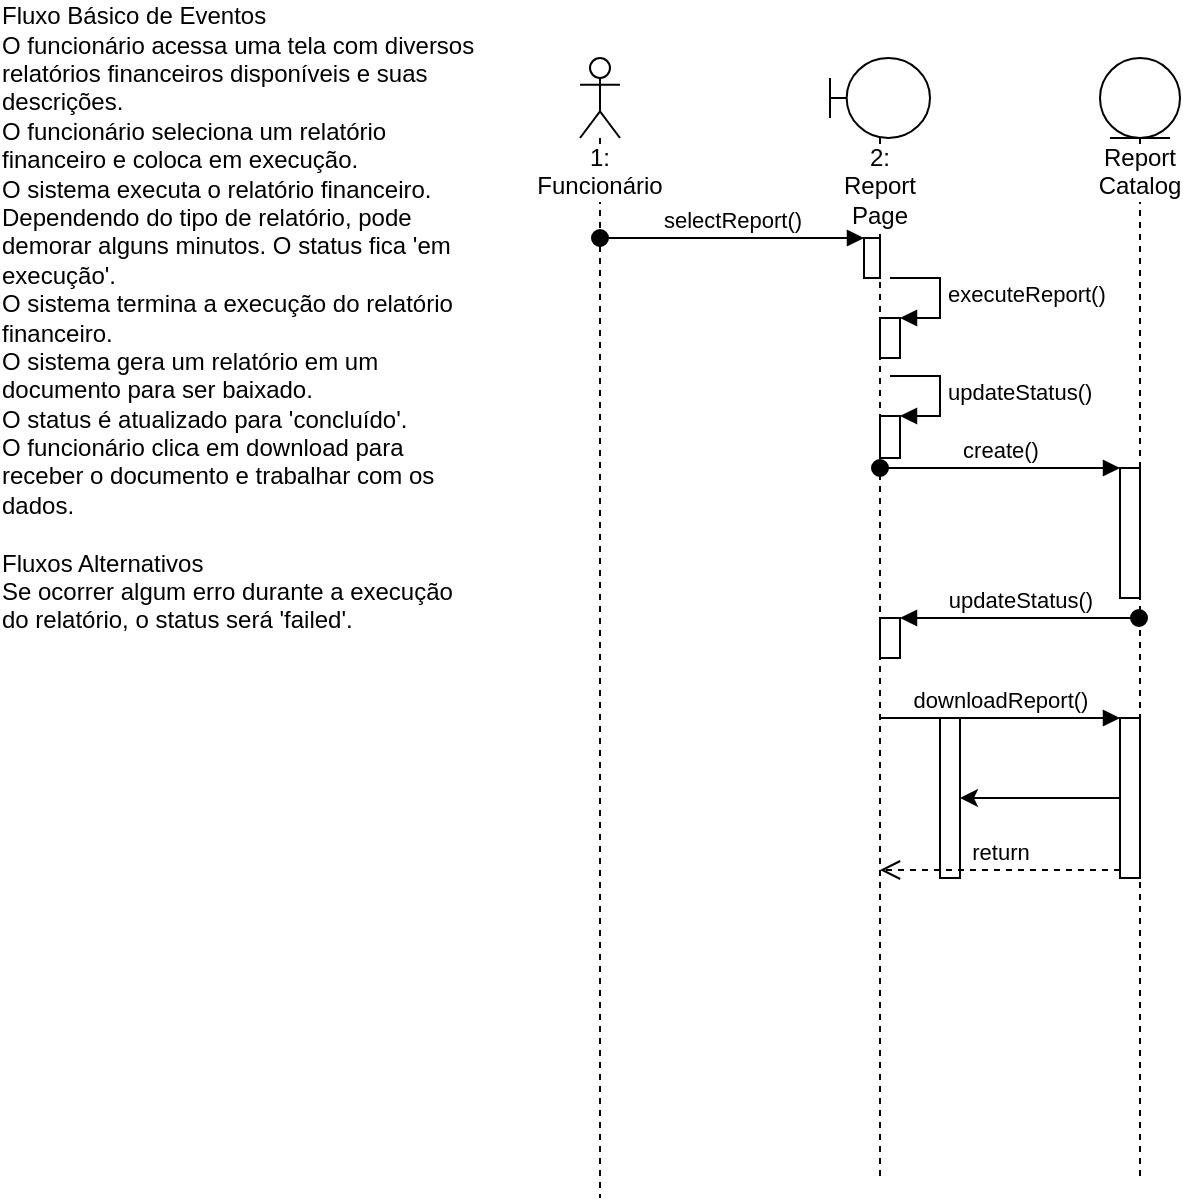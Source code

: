 <mxfile version="10.6.2" type="device"><diagram id="bvPmKut-bgYRCryxjuRL" name="Page-1"><mxGraphModel dx="834" dy="1572" grid="1" gridSize="10" guides="1" tooltips="1" connect="1" arrows="1" fold="1" page="1" pageScale="1" pageWidth="827" pageHeight="1169" math="0" shadow="0"><root><mxCell id="0"/><mxCell id="1" parent="0"/><mxCell id="UpAKUyL6LebaBcs9fWH5-1" value="&lt;div style=&quot;text-align: left&quot;&gt;&lt;span&gt;Fluxo Básico de Eventos&lt;/span&gt;&lt;/div&gt;&lt;div style=&quot;text-align: left&quot;&gt;&lt;span&gt;O funcionário acessa uma tela com diversos relatórios financeiros disponíveis e suas descrições.&lt;/span&gt;&lt;/div&gt;&lt;div style=&quot;text-align: left&quot;&gt;&lt;span&gt;O funcionário seleciona um relatório financeiro e coloca em execução.&lt;/span&gt;&lt;/div&gt;&lt;div style=&quot;text-align: left&quot;&gt;&lt;span&gt;O sistema executa o relatório financeiro. Dependendo do tipo de relatório, pode demorar alguns minutos. O status fica 'em execução'.&lt;/span&gt;&lt;/div&gt;&lt;div style=&quot;text-align: left&quot;&gt;&lt;span&gt;O sistema termina a execução do relatório financeiro.&amp;nbsp;&lt;/span&gt;&lt;/div&gt;&lt;div style=&quot;text-align: left&quot;&gt;&lt;span&gt;O sistema gera um relatório em um documento para ser baixado.&lt;/span&gt;&lt;/div&gt;&lt;div style=&quot;text-align: left&quot;&gt;O status é atualizado para 'concluído'.&lt;span&gt;&lt;br&gt;&lt;/span&gt;&lt;/div&gt;&lt;div style=&quot;text-align: left&quot;&gt;&lt;span&gt;O funcionário clica em download para receber o documento e trabalhar com os dados.&lt;/span&gt;&lt;/div&gt;&lt;div style=&quot;text-align: left&quot;&gt;&lt;span&gt;&lt;br&gt;&lt;/span&gt;&lt;/div&gt;&lt;div style=&quot;text-align: left&quot;&gt;&lt;span&gt;Fluxos Alternativos&lt;/span&gt;&lt;/div&gt;&lt;div style=&quot;text-align: left&quot;&gt;&lt;span&gt;Se ocorrer algum erro durante a execução do relatório, o status será 'failed'.&lt;/span&gt;&lt;/div&gt;" style="text;html=1;strokeColor=none;fillColor=none;align=center;verticalAlign=middle;whiteSpace=wrap;rounded=0;" vertex="1" parent="1"><mxGeometry x="30" y="-990" width="240" height="20" as="geometry"/></mxCell><mxCell id="UpAKUyL6LebaBcs9fWH5-4" value="2: R&lt;span&gt;eport Page&lt;/span&gt;" style="shape=umlLifeline;participant=umlBoundary;perimeter=lifelinePerimeter;whiteSpace=wrap;html=1;container=1;collapsible=0;recursiveResize=0;verticalAlign=top;spacingTop=36;labelBackgroundColor=#ffffff;outlineConnect=0;" vertex="1" parent="1"><mxGeometry x="445" y="-1110" width="50" height="560" as="geometry"/></mxCell><mxCell id="UpAKUyL6LebaBcs9fWH5-9" value="" style="html=1;points=[];perimeter=orthogonalPerimeter;" vertex="1" parent="UpAKUyL6LebaBcs9fWH5-4"><mxGeometry x="17" y="90" width="8" height="20" as="geometry"/></mxCell><mxCell id="UpAKUyL6LebaBcs9fWH5-20" value="" style="html=1;points=[];perimeter=orthogonalPerimeter;" vertex="1" parent="UpAKUyL6LebaBcs9fWH5-4"><mxGeometry x="25" y="179" width="10" height="21" as="geometry"/></mxCell><mxCell id="UpAKUyL6LebaBcs9fWH5-21" value="updateStatus()" style="edgeStyle=orthogonalEdgeStyle;html=1;align=left;spacingLeft=2;endArrow=block;rounded=0;entryX=1;entryY=0;" edge="1" target="UpAKUyL6LebaBcs9fWH5-20" parent="UpAKUyL6LebaBcs9fWH5-4"><mxGeometry relative="1" as="geometry"><mxPoint x="30" y="159" as="sourcePoint"/><Array as="points"><mxPoint x="55" y="159"/></Array></mxGeometry></mxCell><mxCell id="UpAKUyL6LebaBcs9fWH5-7" value="1: Funcionário" style="shape=umlLifeline;participant=umlActor;perimeter=lifelinePerimeter;whiteSpace=wrap;html=1;container=1;collapsible=0;recursiveResize=0;verticalAlign=top;spacingTop=36;labelBackgroundColor=#ffffff;outlineConnect=0;" vertex="1" parent="1"><mxGeometry x="320" y="-1110" width="20" height="570" as="geometry"/></mxCell><mxCell id="UpAKUyL6LebaBcs9fWH5-8" value="Report Catalog" style="shape=umlLifeline;participant=umlEntity;perimeter=lifelinePerimeter;whiteSpace=wrap;html=1;container=1;collapsible=0;recursiveResize=0;verticalAlign=top;spacingTop=36;labelBackgroundColor=#ffffff;outlineConnect=0;" vertex="1" parent="1"><mxGeometry x="580" y="-1110" width="40" height="560" as="geometry"/></mxCell><mxCell id="UpAKUyL6LebaBcs9fWH5-10" value="selectReport()" style="html=1;verticalAlign=bottom;startArrow=oval;endArrow=block;startSize=8;" edge="1" target="UpAKUyL6LebaBcs9fWH5-9" parent="1"><mxGeometry relative="1" as="geometry"><mxPoint x="330" y="-1020" as="sourcePoint"/></mxGeometry></mxCell><mxCell id="UpAKUyL6LebaBcs9fWH5-14" value="" style="html=1;points=[];perimeter=orthogonalPerimeter;" vertex="1" parent="1"><mxGeometry x="470" y="-980" width="10" height="20" as="geometry"/></mxCell><mxCell id="UpAKUyL6LebaBcs9fWH5-15" value="executeReport()" style="edgeStyle=orthogonalEdgeStyle;html=1;align=left;spacingLeft=2;endArrow=block;rounded=0;entryX=1;entryY=0;" edge="1" target="UpAKUyL6LebaBcs9fWH5-14" parent="1"><mxGeometry relative="1" as="geometry"><mxPoint x="475" y="-1000" as="sourcePoint"/><Array as="points"><mxPoint x="500" y="-1000"/></Array></mxGeometry></mxCell><mxCell id="UpAKUyL6LebaBcs9fWH5-24" value="" style="html=1;points=[];perimeter=orthogonalPerimeter;" vertex="1" parent="1"><mxGeometry x="590" y="-905" width="10" height="65" as="geometry"/></mxCell><mxCell id="UpAKUyL6LebaBcs9fWH5-25" value="create()" style="html=1;verticalAlign=bottom;startArrow=oval;endArrow=block;startSize=8;" edge="1" target="UpAKUyL6LebaBcs9fWH5-24" parent="1"><mxGeometry relative="1" as="geometry"><mxPoint x="470" y="-905" as="sourcePoint"/></mxGeometry></mxCell><mxCell id="UpAKUyL6LebaBcs9fWH5-26" value="" style="html=1;points=[];perimeter=orthogonalPerimeter;" vertex="1" parent="1"><mxGeometry x="470" y="-830" width="10" height="20" as="geometry"/></mxCell><mxCell id="UpAKUyL6LebaBcs9fWH5-27" value="updateStatus()" style="html=1;verticalAlign=bottom;startArrow=oval;endArrow=block;startSize=8;" edge="1" target="UpAKUyL6LebaBcs9fWH5-26" parent="1" source="UpAKUyL6LebaBcs9fWH5-8"><mxGeometry relative="1" as="geometry"><mxPoint x="480" y="-825" as="sourcePoint"/></mxGeometry></mxCell><mxCell id="UpAKUyL6LebaBcs9fWH5-33" value="" style="edgeStyle=orthogonalEdgeStyle;rounded=0;orthogonalLoop=1;jettySize=auto;html=1;" edge="1" parent="1" source="UpAKUyL6LebaBcs9fWH5-29" target="UpAKUyL6LebaBcs9fWH5-32"><mxGeometry relative="1" as="geometry"/></mxCell><mxCell id="UpAKUyL6LebaBcs9fWH5-29" value="" style="html=1;points=[];perimeter=orthogonalPerimeter;" vertex="1" parent="1"><mxGeometry x="590" y="-780" width="10" height="80" as="geometry"/></mxCell><mxCell id="UpAKUyL6LebaBcs9fWH5-32" value="" style="html=1;points=[];perimeter=orthogonalPerimeter;" vertex="1" parent="1"><mxGeometry x="500" y="-780" width="10" height="80" as="geometry"/></mxCell><mxCell id="UpAKUyL6LebaBcs9fWH5-30" value="downloadReport()" style="html=1;verticalAlign=bottom;endArrow=block;entryX=0;entryY=0;" edge="1" target="UpAKUyL6LebaBcs9fWH5-29" parent="1"><mxGeometry relative="1" as="geometry"><mxPoint x="470" y="-780" as="sourcePoint"/></mxGeometry></mxCell><mxCell id="UpAKUyL6LebaBcs9fWH5-31" value="return" style="html=1;verticalAlign=bottom;endArrow=open;dashed=1;endSize=8;exitX=0;exitY=0.95;" edge="1" source="UpAKUyL6LebaBcs9fWH5-29" parent="1"><mxGeometry relative="1" as="geometry"><mxPoint x="470" y="-704" as="targetPoint"/></mxGeometry></mxCell></root></mxGraphModel></diagram></mxfile>